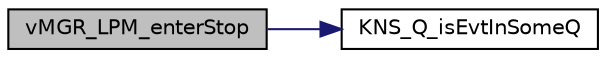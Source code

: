 digraph "vMGR_LPM_enterStop"
{
 // INTERACTIVE_SVG=YES
 // LATEX_PDF_SIZE
  edge [fontname="Helvetica",fontsize="10",labelfontname="Helvetica",labelfontsize="10"];
  node [fontname="Helvetica",fontsize="10",shape=record];
  rankdir="LR";
  Node1 [label="vMGR_LPM_enterStop",height=0.2,width=0.4,color="black", fillcolor="grey75", style="filled", fontcolor="black",tooltip="This is the function to enter in stop mode."];
  Node1 -> Node2 [color="midnightblue",fontsize="10",style="solid",fontname="Helvetica"];
  Node2 [label="KNS_Q_isEvtInSomeQ",height=0.2,width=0.4,color="black", fillcolor="white", style="filled",URL="$d1/ddb/group___k_n_s___q.html#gae3b6f82f0cfe829173632dde48cd0d28",tooltip="This function is used to check some queue contains some elements."];
}
